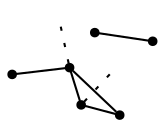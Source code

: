 graph {
	layout = fdp;
	node [shape = point];
	dpi = 72;
	K = .125;
	
	A -- B;
	B -- C;
	C -- A;
	A -- D;
	E -- H;
	C -- F [style = dotted];
	F [style = invis];
	A -- G [style = dotted];
	G [style = invis];
}